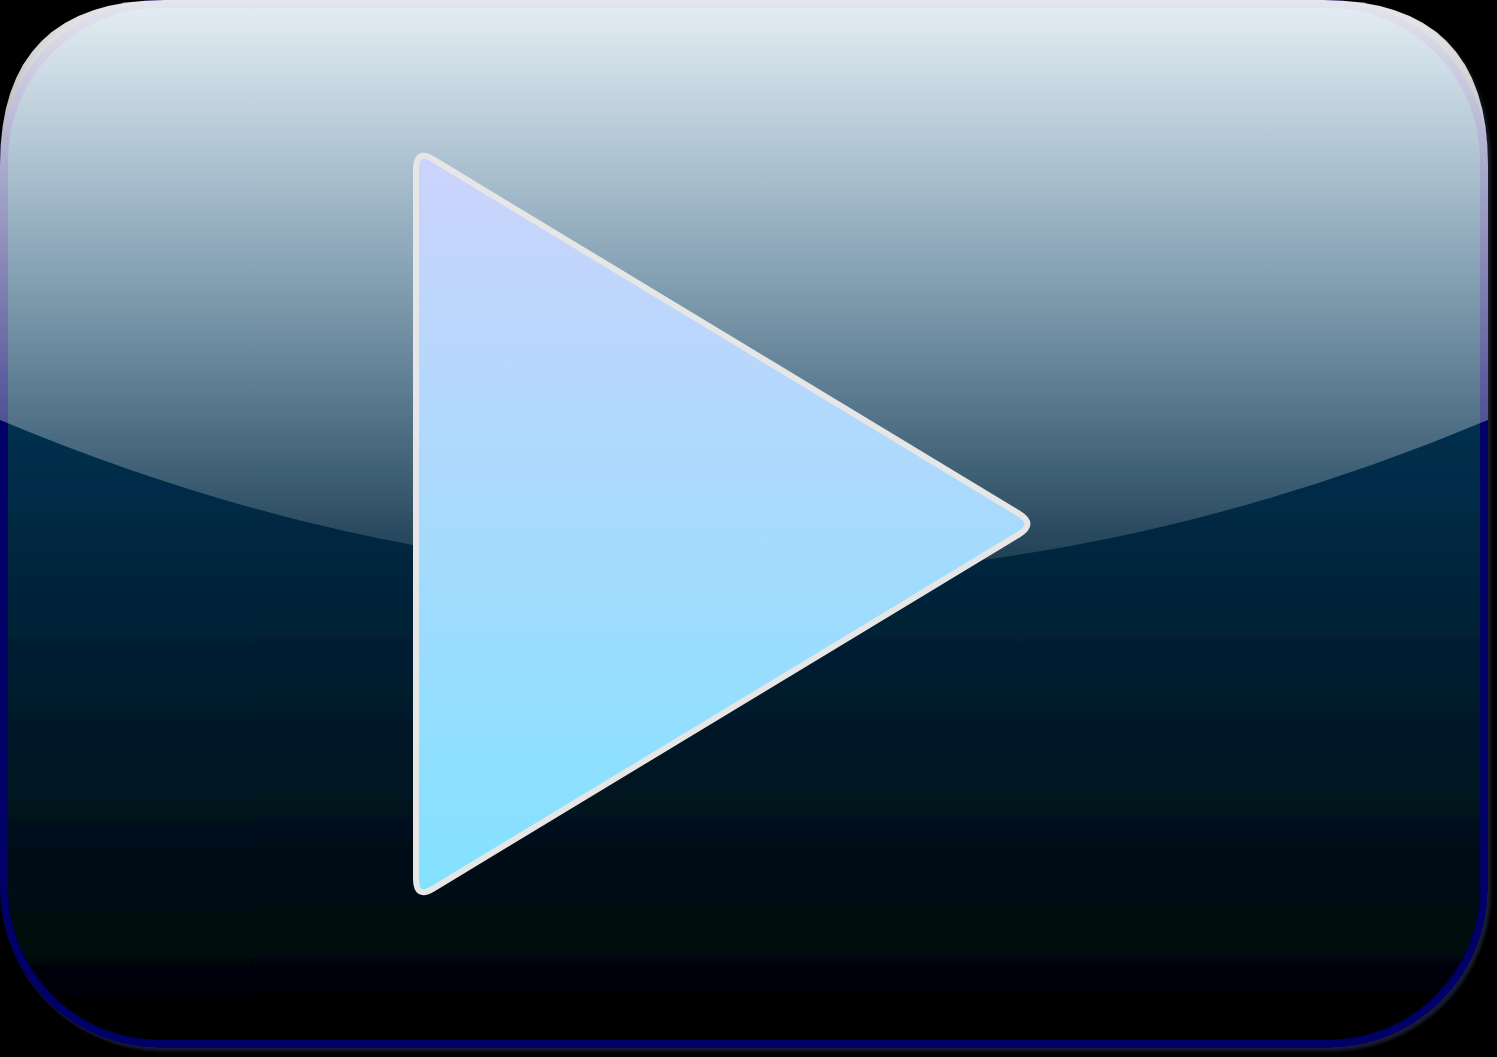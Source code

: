 <mxfile version="24.7.15">
  <diagram name="Page-1" id="xK0EaHePffCybNPoENot">
    <mxGraphModel dx="1167" dy="670" grid="1" gridSize="10" guides="1" tooltips="1" connect="1" arrows="1" fold="1" page="1" pageScale="1" pageWidth="827" pageHeight="1169" background="#000000" math="0" shadow="1">
      <root>
        <mxCell id="0" />
        <mxCell id="1" parent="0" />
        <mxCell id="Mo5_aCWApErqlHPTSHuy-1" value="" style="rounded=1;whiteSpace=wrap;html=1;fillColor=#035185;strokeColor=#000066;glass=1;shadow=0;gradientColor=default;strokeWidth=4;" vertex="1" parent="1">
          <mxGeometry x="44" y="40" width="740" height="520" as="geometry" />
        </mxCell>
        <mxCell id="Mo5_aCWApErqlHPTSHuy-3" value="" style="triangle;whiteSpace=wrap;html=1;rounded=1;shadow=0;strokeWidth=3;perimeterSpacing=4;fillColor=#CCD3FC;strokeColor=#E6E6E6;gradientColor=#82E2FF;" vertex="1" parent="1">
          <mxGeometry x="250" y="112.5" width="310" height="375" as="geometry" />
        </mxCell>
      </root>
    </mxGraphModel>
  </diagram>
</mxfile>
